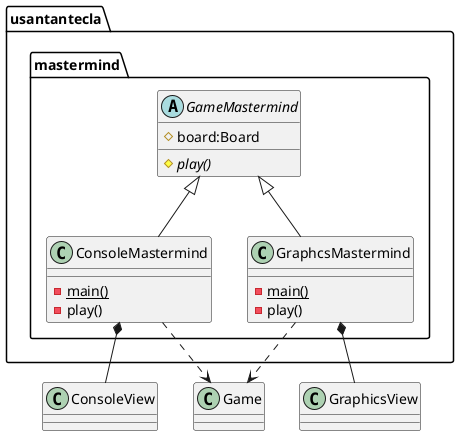 @startuml Factory

package usantantecla.mastermind{
    abstract GameMastermind{
        # board:Board
        # {abstract} play()
    }

    class ConsoleMastermind {
        - {static} main()
        - play()

    }

    class GraphcsMastermind{
        - {static} main()
        - play()
    }

    GameMastermind <|-- ConsoleMastermind
    GameMastermind <|-- GraphcsMastermind

}

ConsoleMastermind ..> Game
GraphcsMastermind ..> Game
ConsoleMastermind *-- ConsoleView
GraphcsMastermind *-- GraphicsView



@enduml